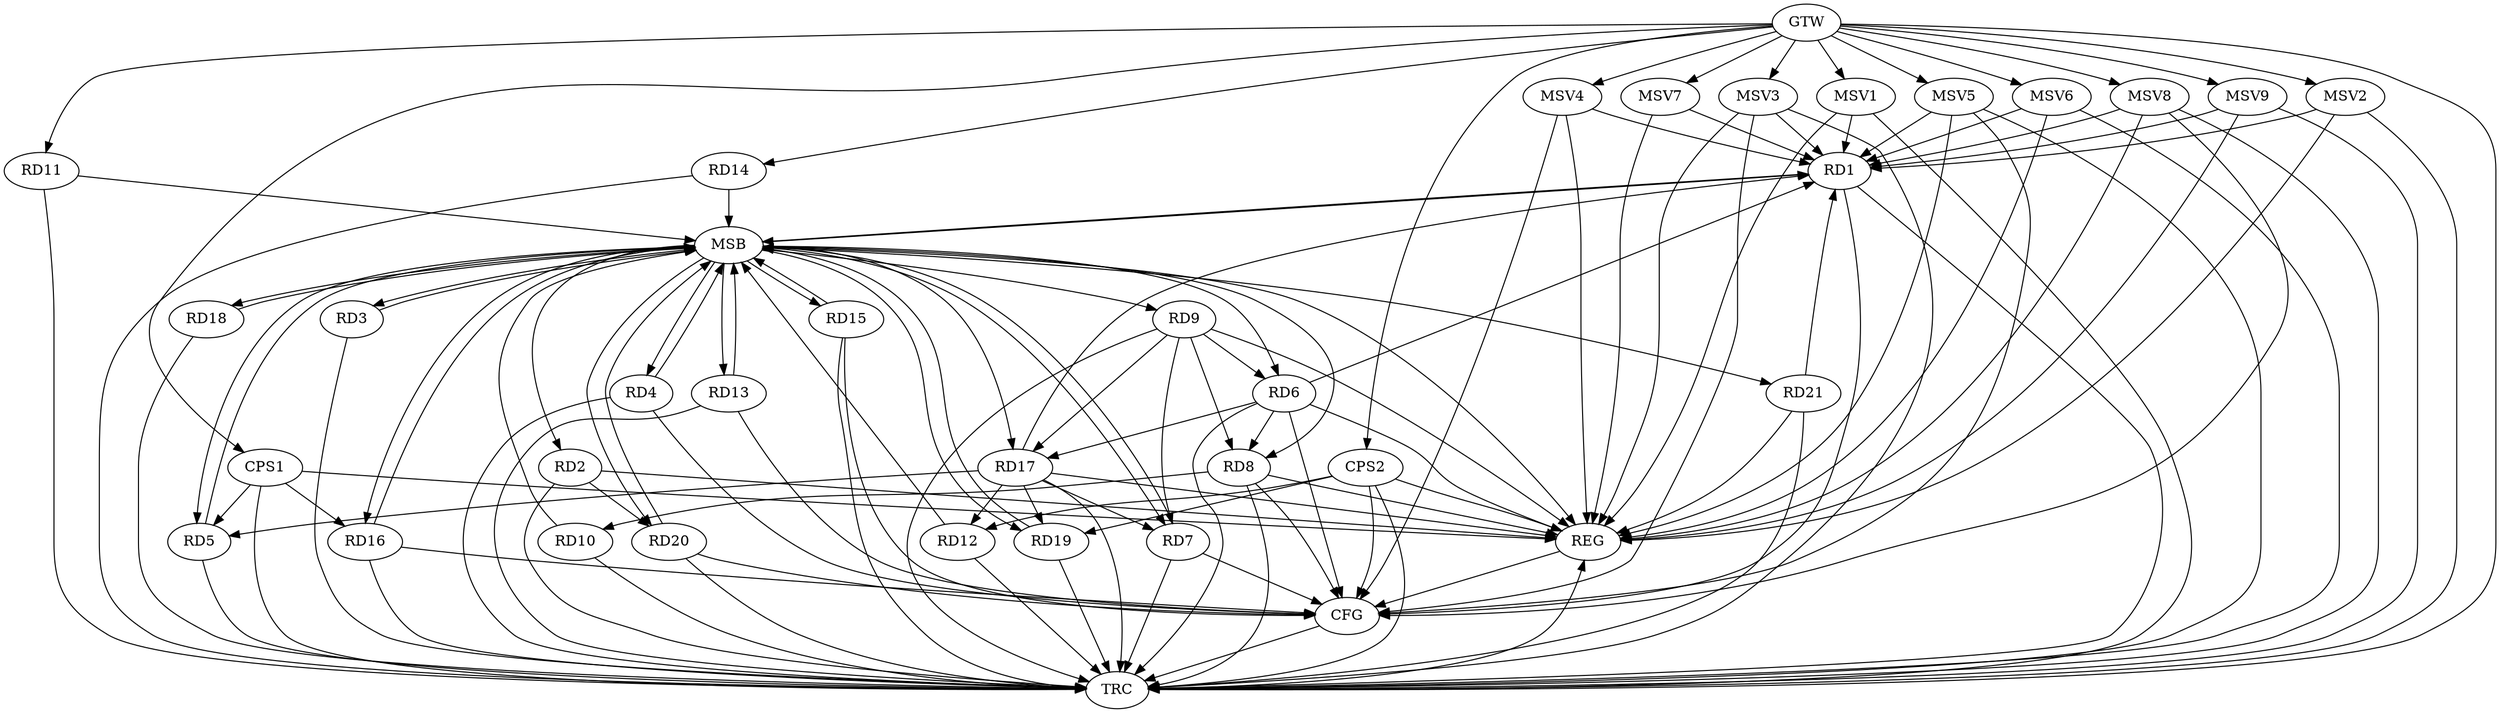 strict digraph G {
  RD1 [ label="RD1" ];
  RD2 [ label="RD2" ];
  RD3 [ label="RD3" ];
  RD4 [ label="RD4" ];
  RD5 [ label="RD5" ];
  RD6 [ label="RD6" ];
  RD7 [ label="RD7" ];
  RD8 [ label="RD8" ];
  RD9 [ label="RD9" ];
  RD10 [ label="RD10" ];
  RD11 [ label="RD11" ];
  RD12 [ label="RD12" ];
  RD13 [ label="RD13" ];
  RD14 [ label="RD14" ];
  RD15 [ label="RD15" ];
  RD16 [ label="RD16" ];
  RD17 [ label="RD17" ];
  RD18 [ label="RD18" ];
  RD19 [ label="RD19" ];
  RD20 [ label="RD20" ];
  RD21 [ label="RD21" ];
  CPS1 [ label="CPS1" ];
  CPS2 [ label="CPS2" ];
  GTW [ label="GTW" ];
  REG [ label="REG" ];
  MSB [ label="MSB" ];
  CFG [ label="CFG" ];
  TRC [ label="TRC" ];
  MSV1 [ label="MSV1" ];
  MSV2 [ label="MSV2" ];
  MSV3 [ label="MSV3" ];
  MSV4 [ label="MSV4" ];
  MSV5 [ label="MSV5" ];
  MSV6 [ label="MSV6" ];
  MSV7 [ label="MSV7" ];
  MSV8 [ label="MSV8" ];
  MSV9 [ label="MSV9" ];
  RD6 -> RD1;
  RD17 -> RD1;
  RD21 -> RD1;
  RD2 -> RD20;
  RD17 -> RD5;
  RD6 -> RD8;
  RD9 -> RD6;
  RD6 -> RD17;
  RD9 -> RD7;
  RD17 -> RD7;
  RD9 -> RD8;
  RD8 -> RD10;
  RD9 -> RD17;
  RD17 -> RD12;
  RD17 -> RD19;
  CPS1 -> RD16;
  CPS1 -> RD5;
  CPS2 -> RD19;
  CPS2 -> RD12;
  GTW -> RD11;
  GTW -> RD14;
  GTW -> CPS1;
  GTW -> CPS2;
  RD2 -> REG;
  RD6 -> REG;
  RD8 -> REG;
  RD9 -> REG;
  RD17 -> REG;
  RD21 -> REG;
  CPS1 -> REG;
  CPS2 -> REG;
  RD1 -> MSB;
  MSB -> RD2;
  MSB -> REG;
  RD3 -> MSB;
  MSB -> RD7;
  MSB -> RD8;
  MSB -> RD17;
  RD4 -> MSB;
  MSB -> RD1;
  RD5 -> MSB;
  RD7 -> MSB;
  MSB -> RD3;
  MSB -> RD13;
  RD10 -> MSB;
  MSB -> RD9;
  MSB -> RD19;
  MSB -> RD20;
  RD11 -> MSB;
  MSB -> RD18;
  MSB -> RD21;
  RD12 -> MSB;
  MSB -> RD6;
  RD13 -> MSB;
  RD14 -> MSB;
  MSB -> RD4;
  RD15 -> MSB;
  MSB -> RD5;
  RD16 -> MSB;
  RD18 -> MSB;
  RD19 -> MSB;
  MSB -> RD16;
  RD20 -> MSB;
  MSB -> RD15;
  RD4 -> CFG;
  RD15 -> CFG;
  RD16 -> CFG;
  RD6 -> CFG;
  RD1 -> CFG;
  RD8 -> CFG;
  RD7 -> CFG;
  RD20 -> CFG;
  CPS2 -> CFG;
  RD13 -> CFG;
  REG -> CFG;
  RD1 -> TRC;
  RD2 -> TRC;
  RD3 -> TRC;
  RD4 -> TRC;
  RD5 -> TRC;
  RD6 -> TRC;
  RD7 -> TRC;
  RD8 -> TRC;
  RD9 -> TRC;
  RD10 -> TRC;
  RD11 -> TRC;
  RD12 -> TRC;
  RD13 -> TRC;
  RD14 -> TRC;
  RD15 -> TRC;
  RD16 -> TRC;
  RD17 -> TRC;
  RD18 -> TRC;
  RD19 -> TRC;
  RD20 -> TRC;
  RD21 -> TRC;
  CPS1 -> TRC;
  CPS2 -> TRC;
  GTW -> TRC;
  CFG -> TRC;
  TRC -> REG;
  MSV1 -> RD1;
  MSV2 -> RD1;
  GTW -> MSV1;
  MSV1 -> REG;
  MSV1 -> TRC;
  GTW -> MSV2;
  MSV2 -> REG;
  MSV2 -> TRC;
  MSV3 -> RD1;
  GTW -> MSV3;
  MSV3 -> REG;
  MSV3 -> TRC;
  MSV3 -> CFG;
  MSV4 -> RD1;
  MSV5 -> RD1;
  GTW -> MSV4;
  MSV4 -> REG;
  MSV4 -> CFG;
  GTW -> MSV5;
  MSV5 -> REG;
  MSV5 -> TRC;
  MSV5 -> CFG;
  MSV6 -> RD1;
  MSV7 -> RD1;
  GTW -> MSV6;
  MSV6 -> REG;
  MSV6 -> TRC;
  GTW -> MSV7;
  MSV7 -> REG;
  MSV8 -> RD1;
  GTW -> MSV8;
  MSV8 -> REG;
  MSV8 -> TRC;
  MSV8 -> CFG;
  MSV9 -> RD1;
  GTW -> MSV9;
  MSV9 -> REG;
  MSV9 -> TRC;
}
